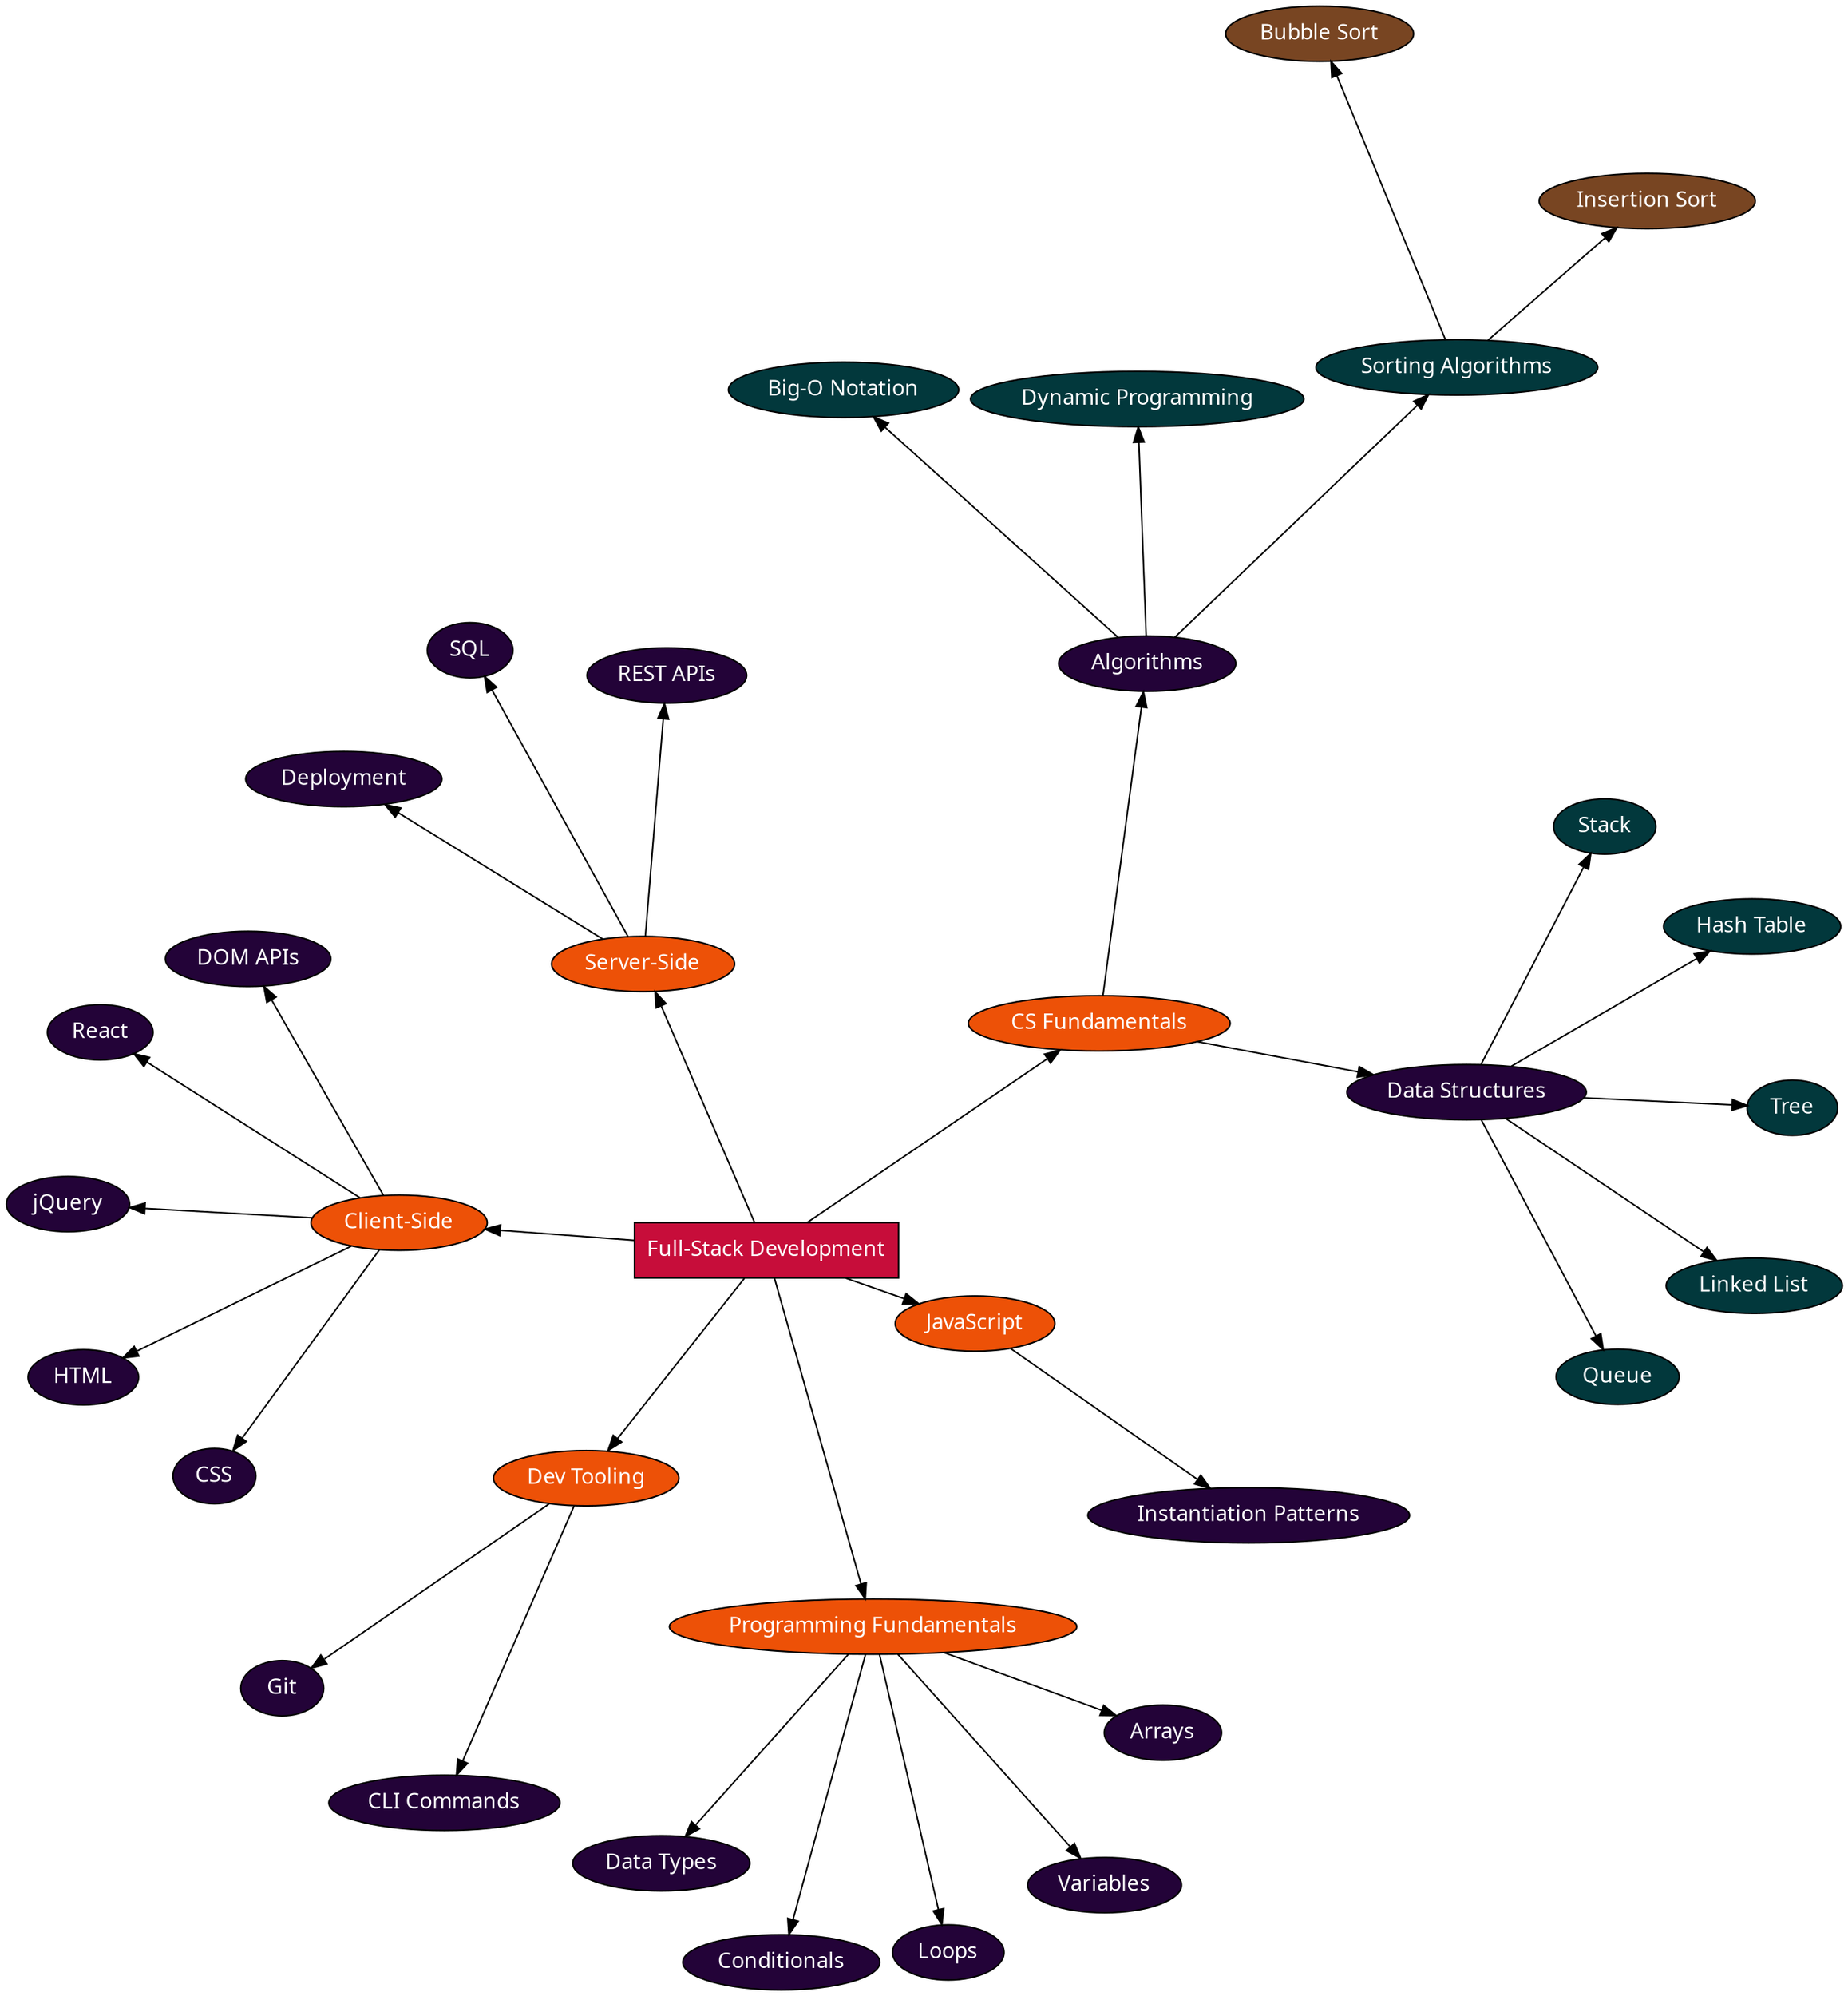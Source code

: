 // https://colorhunt.co/palette/c70d3aed510723033802383c
digraph {
	layout=neato;
  overlap=false;
  imagepath="./public";
  node [
    shape="box"
    style=filled
    fillcolor="#C70D3A"
    fontname="Geneva-bold"
    fontcolor="white"
  ];
	"Full-Stack Development" -> {
    edge [len=2];
    node [shape="ellipse" fillcolor="#ED5107"];
    "Programming Fundamentals";
    "JavaScript";
    "Client-Side";
    "Server-Side";
    "CS Fundamentals";
    "Dev Tooling";
  };

  node [shape="ellipse" fillcolor="#230338"];
  "Programming Fundamentals" -> {
    Arrays;
    Conditionals;
    Variables;
    Loops;
    "Data Types";
  }
  JavaScript -> {
    "Instantiation Patterns" [URL="/images/js-instantiation-patterns.png" target="_blank" class="link"]
  }
  "CS Fundamentals" -> {
    Algorithms;
    "Data Structures";
  }
  "Dev Tooling" -> {
    Git;
    "CLI Commands";
  }
  "Client-Side" -> {
    "DOM APIs",
    jQuery,
    React,
    CSS,
    HTML
  }
  "Server-Side" -> {
    SQL,
    "REST APIs",
    Deployment
  }

  node [shape="ellipse" fillcolor="#02383C"];
  "Data Structures" -> {
    "Linked List",
    "Hash Table",
    Stack,
    Queue,
    Tree
  }
  Algorithms -> {
    "Dynamic Programming",
    "Sorting Algorithms",
    "Big-O Notation"
  }

  node [shape="ellipse" fillcolor="#784522"];
  "Sorting Algorithms" -> {
    "Bubble Sort",
    "Insertion Sort"
  }
}
